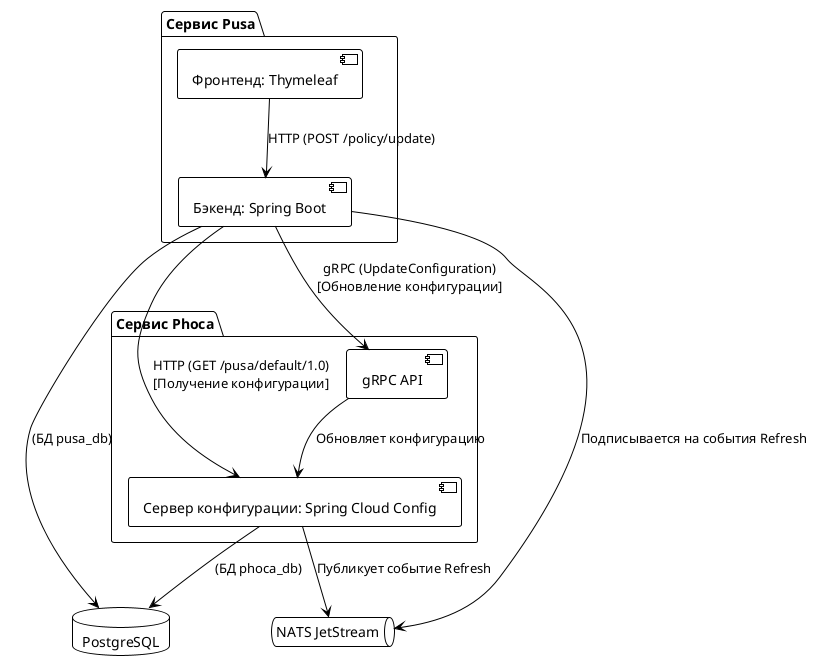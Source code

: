 @startuml
!theme plain
skinparam componentStyle uml2

package "Сервис Pusa" {
  [Фронтенд: Thymeleaf] as Pusa_UI
  [Бэкенд: Spring Boot] as Pusa_API
}

package "Сервис Phoca" {
  [Сервер конфигурации: Spring Cloud Config] as Phoca_Config
  [gRPC API] as Phoca_gRPC
}

database "PostgreSQL" as Postgres
queue "NATS JetStream" as NATS

Pusa_UI --> Pusa_API : "HTTP (POST /policy/update)"

Pusa_API --> Phoca_Config : "HTTP (GET /pusa/default/1.0)\n[Получение конфигурации]"
Pusa_API --> Phoca_gRPC : "gRPC (UpdateConfiguration)\n[Обновление конфигурации]"
Pusa_API --> Postgres : "(БД pusa_db)"

Phoca_gRPC --> Phoca_Config : "Обновляет конфигурацию"
Phoca_Config --> Postgres : "(БД phoca_db)"
Phoca_Config --> NATS : "Публикует событие Refresh"

Pusa_API --> NATS : "Подписывается на события Refresh"

@enduml
